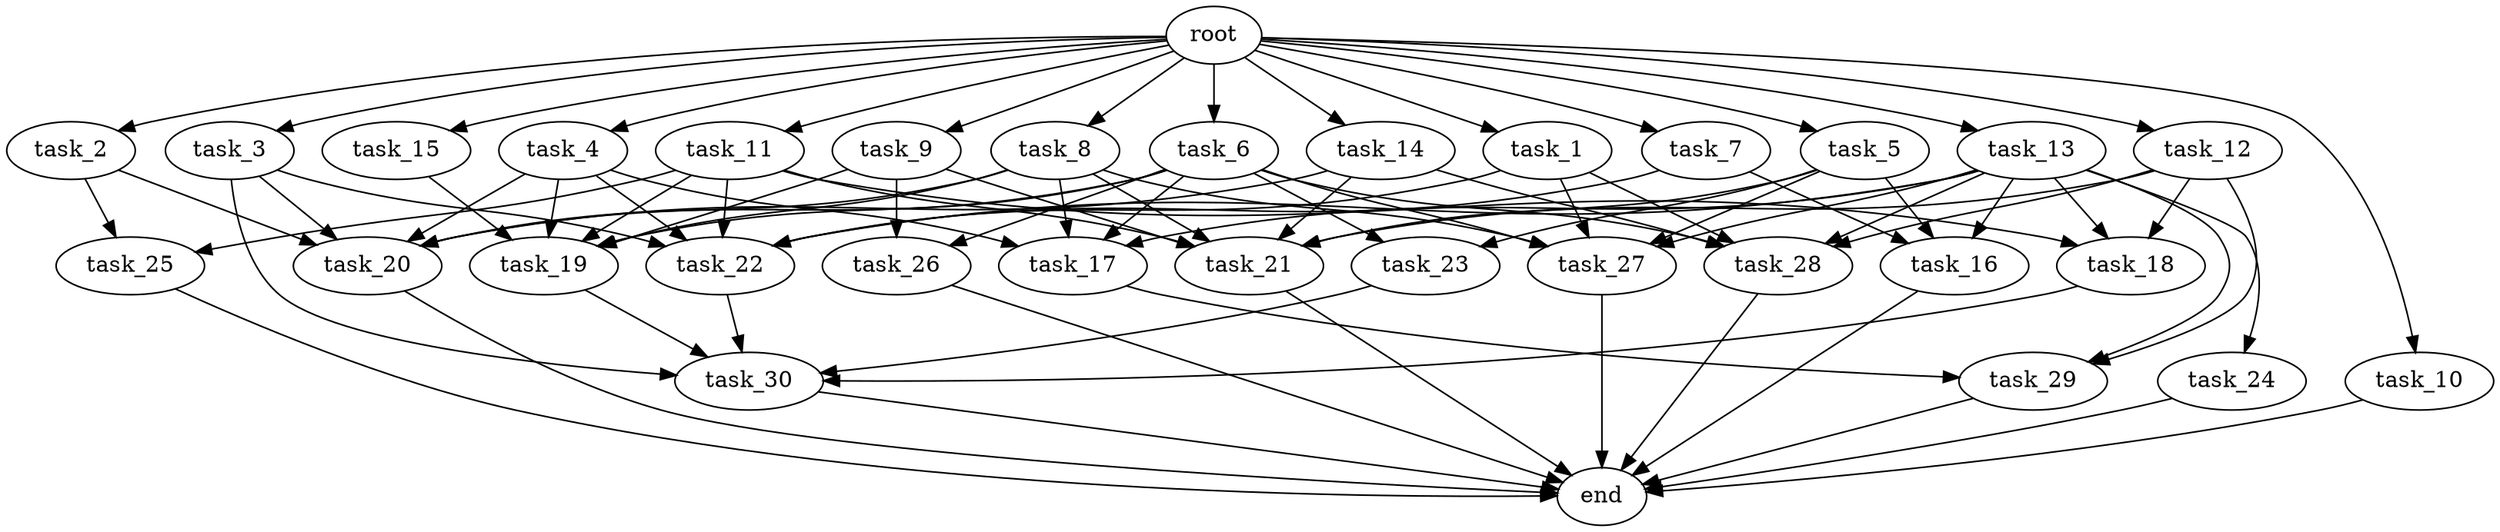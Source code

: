 digraph G {
  root [size="0.000000e+00"];
  task_1 [size="7.771282e+09"];
  task_2 [size="3.828607e+09"];
  task_3 [size="3.327215e+09"];
  task_4 [size="6.015264e+08"];
  task_5 [size="9.556101e+09"];
  task_6 [size="2.647384e+09"];
  task_7 [size="4.406308e+09"];
  task_8 [size="4.917726e+09"];
  task_9 [size="9.285934e+09"];
  task_10 [size="6.103409e+09"];
  task_11 [size="1.785243e+09"];
  task_12 [size="4.921081e+09"];
  task_13 [size="1.439582e+09"];
  task_14 [size="7.687305e+09"];
  task_15 [size="2.184647e+09"];
  task_16 [size="6.433738e+09"];
  task_17 [size="9.126180e+09"];
  task_18 [size="7.154288e+09"];
  task_19 [size="1.033768e+09"];
  task_20 [size="7.301221e+08"];
  task_21 [size="5.713874e+09"];
  task_22 [size="2.506713e+09"];
  task_23 [size="4.459375e+09"];
  task_24 [size="8.965227e+09"];
  task_25 [size="1.489394e+09"];
  task_26 [size="6.403712e+09"];
  task_27 [size="9.329004e+09"];
  task_28 [size="6.646394e+09"];
  task_29 [size="2.665098e+09"];
  task_30 [size="7.000852e+09"];
  end [size="0.000000e+00"];

  root -> task_1 [size="1.000000e-12"];
  root -> task_2 [size="1.000000e-12"];
  root -> task_3 [size="1.000000e-12"];
  root -> task_4 [size="1.000000e-12"];
  root -> task_5 [size="1.000000e-12"];
  root -> task_6 [size="1.000000e-12"];
  root -> task_7 [size="1.000000e-12"];
  root -> task_8 [size="1.000000e-12"];
  root -> task_9 [size="1.000000e-12"];
  root -> task_10 [size="1.000000e-12"];
  root -> task_11 [size="1.000000e-12"];
  root -> task_12 [size="1.000000e-12"];
  root -> task_13 [size="1.000000e-12"];
  root -> task_14 [size="1.000000e-12"];
  root -> task_15 [size="1.000000e-12"];
  task_1 -> task_22 [size="4.177855e+07"];
  task_1 -> task_27 [size="1.865801e+08"];
  task_1 -> task_28 [size="1.329279e+08"];
  task_2 -> task_20 [size="1.216870e+07"];
  task_2 -> task_25 [size="7.446970e+07"];
  task_3 -> task_20 [size="1.216870e+07"];
  task_3 -> task_22 [size="4.177855e+07"];
  task_3 -> task_30 [size="1.400170e+08"];
  task_4 -> task_17 [size="2.281545e+08"];
  task_4 -> task_19 [size="1.722946e+07"];
  task_4 -> task_20 [size="1.216870e+07"];
  task_4 -> task_22 [size="4.177855e+07"];
  task_5 -> task_16 [size="2.144579e+08"];
  task_5 -> task_21 [size="9.523124e+07"];
  task_5 -> task_23 [size="2.229687e+08"];
  task_5 -> task_27 [size="1.865801e+08"];
  task_6 -> task_17 [size="2.281545e+08"];
  task_6 -> task_19 [size="1.722946e+07"];
  task_6 -> task_20 [size="1.216870e+07"];
  task_6 -> task_23 [size="2.229687e+08"];
  task_6 -> task_26 [size="3.201856e+08"];
  task_6 -> task_27 [size="1.865801e+08"];
  task_6 -> task_28 [size="1.329279e+08"];
  task_7 -> task_16 [size="2.144579e+08"];
  task_7 -> task_22 [size="4.177855e+07"];
  task_8 -> task_17 [size="2.281545e+08"];
  task_8 -> task_19 [size="1.722946e+07"];
  task_8 -> task_20 [size="1.216870e+07"];
  task_8 -> task_21 [size="9.523124e+07"];
  task_8 -> task_27 [size="1.865801e+08"];
  task_9 -> task_19 [size="1.722946e+07"];
  task_9 -> task_21 [size="9.523124e+07"];
  task_9 -> task_26 [size="3.201856e+08"];
  task_10 -> end [size="1.000000e-12"];
  task_11 -> task_18 [size="2.384763e+08"];
  task_11 -> task_19 [size="1.722946e+07"];
  task_11 -> task_21 [size="9.523124e+07"];
  task_11 -> task_22 [size="4.177855e+07"];
  task_11 -> task_25 [size="7.446970e+07"];
  task_12 -> task_18 [size="2.384763e+08"];
  task_12 -> task_21 [size="9.523124e+07"];
  task_12 -> task_28 [size="1.329279e+08"];
  task_12 -> task_29 [size="8.883661e+07"];
  task_13 -> task_16 [size="2.144579e+08"];
  task_13 -> task_17 [size="2.281545e+08"];
  task_13 -> task_18 [size="2.384763e+08"];
  task_13 -> task_22 [size="4.177855e+07"];
  task_13 -> task_24 [size="8.965227e+08"];
  task_13 -> task_27 [size="1.865801e+08"];
  task_13 -> task_28 [size="1.329279e+08"];
  task_13 -> task_29 [size="8.883661e+07"];
  task_14 -> task_20 [size="1.216870e+07"];
  task_14 -> task_21 [size="9.523124e+07"];
  task_14 -> task_28 [size="1.329279e+08"];
  task_15 -> task_19 [size="1.722946e+07"];
  task_16 -> end [size="1.000000e-12"];
  task_17 -> task_29 [size="8.883661e+07"];
  task_18 -> task_30 [size="1.400170e+08"];
  task_19 -> task_30 [size="1.400170e+08"];
  task_20 -> end [size="1.000000e-12"];
  task_21 -> end [size="1.000000e-12"];
  task_22 -> task_30 [size="1.400170e+08"];
  task_23 -> task_30 [size="1.400170e+08"];
  task_24 -> end [size="1.000000e-12"];
  task_25 -> end [size="1.000000e-12"];
  task_26 -> end [size="1.000000e-12"];
  task_27 -> end [size="1.000000e-12"];
  task_28 -> end [size="1.000000e-12"];
  task_29 -> end [size="1.000000e-12"];
  task_30 -> end [size="1.000000e-12"];
}
